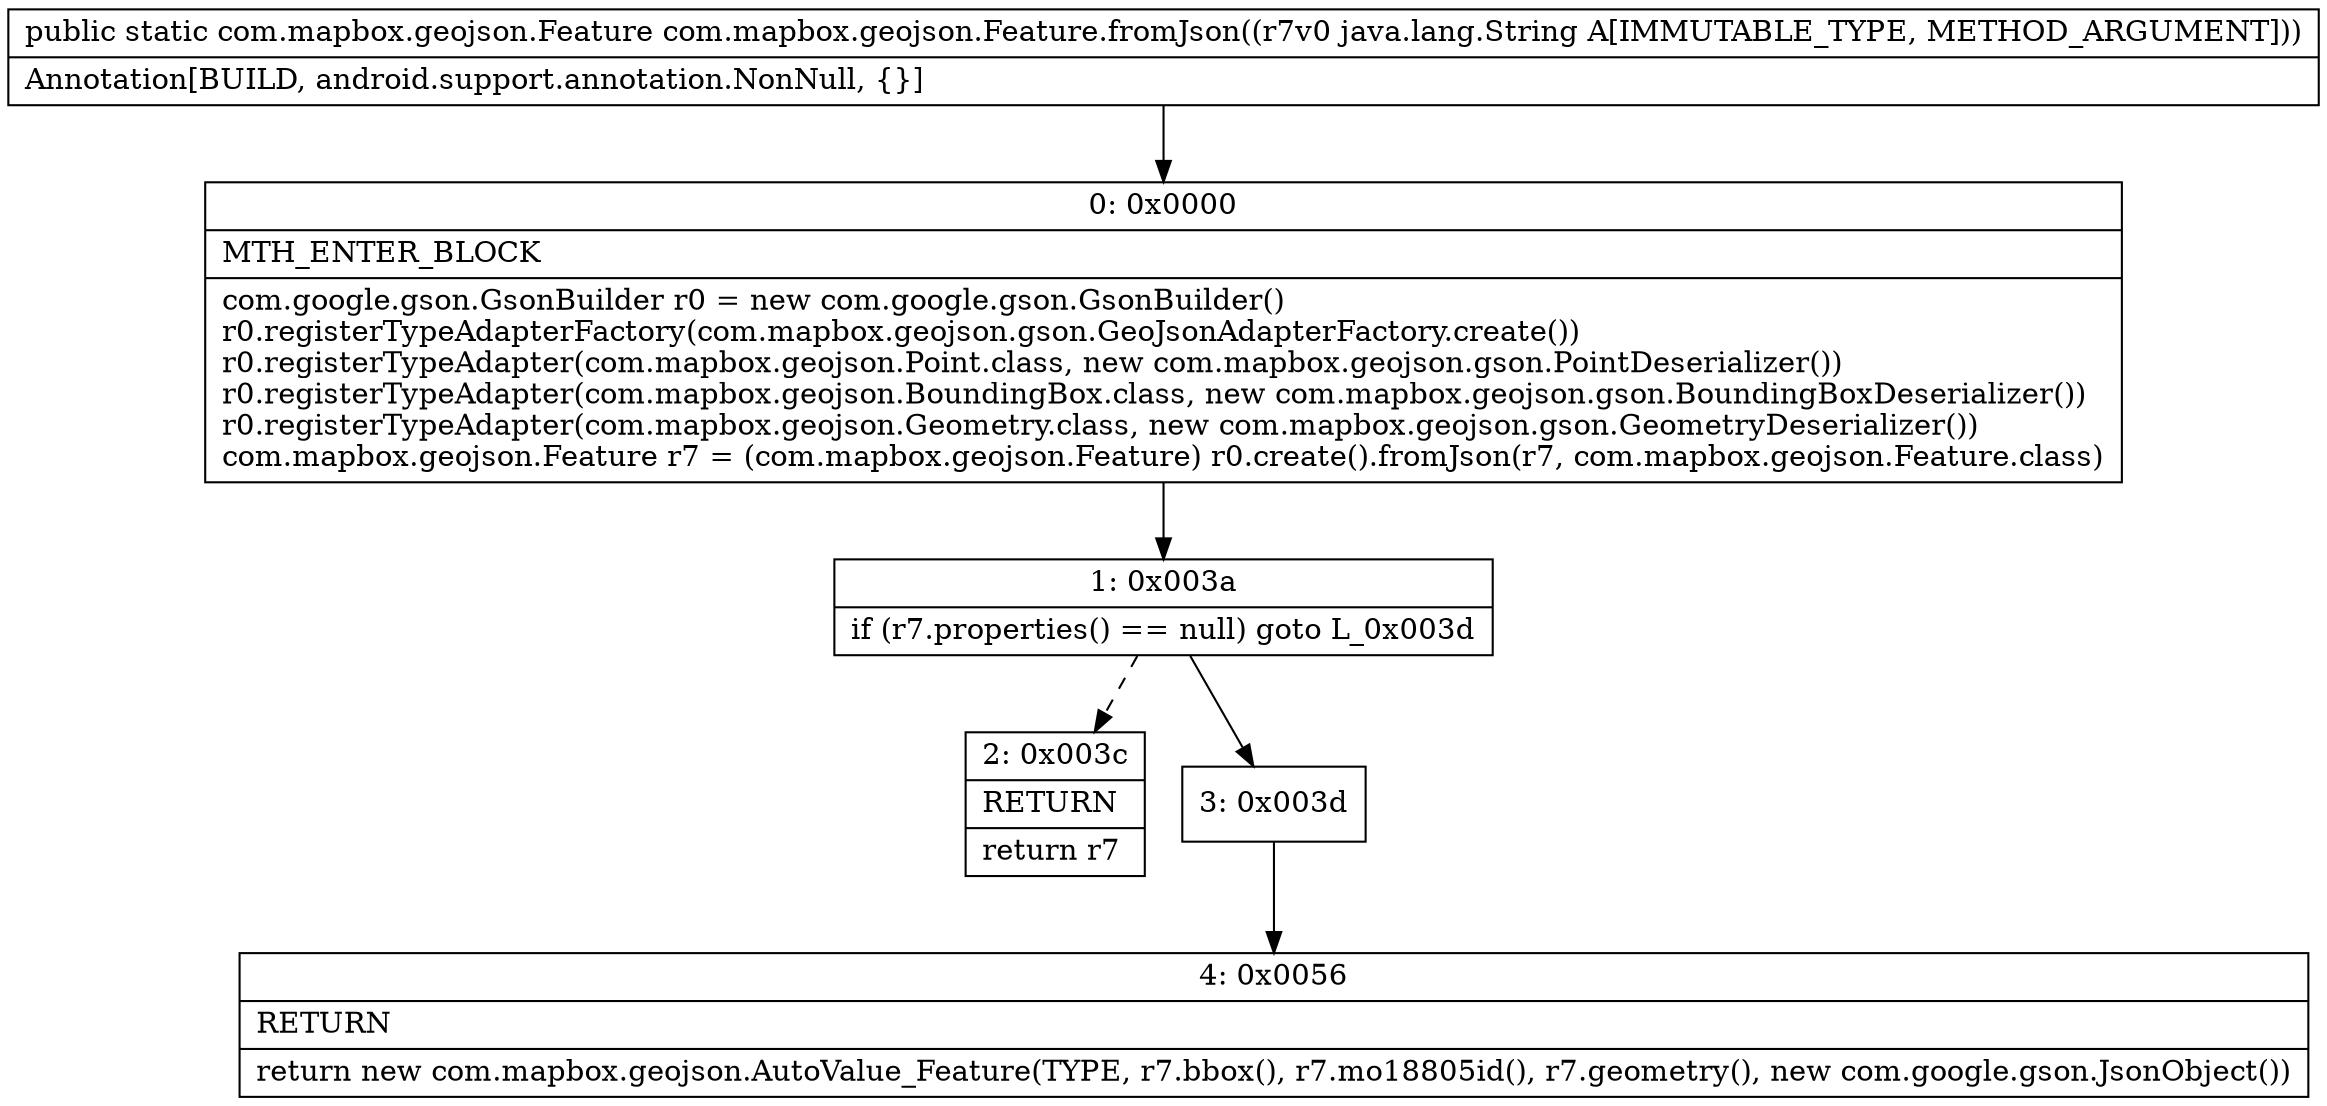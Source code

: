 digraph "CFG forcom.mapbox.geojson.Feature.fromJson(Ljava\/lang\/String;)Lcom\/mapbox\/geojson\/Feature;" {
Node_0 [shape=record,label="{0\:\ 0x0000|MTH_ENTER_BLOCK\l|com.google.gson.GsonBuilder r0 = new com.google.gson.GsonBuilder()\lr0.registerTypeAdapterFactory(com.mapbox.geojson.gson.GeoJsonAdapterFactory.create())\lr0.registerTypeAdapter(com.mapbox.geojson.Point.class, new com.mapbox.geojson.gson.PointDeserializer())\lr0.registerTypeAdapter(com.mapbox.geojson.BoundingBox.class, new com.mapbox.geojson.gson.BoundingBoxDeserializer())\lr0.registerTypeAdapter(com.mapbox.geojson.Geometry.class, new com.mapbox.geojson.gson.GeometryDeserializer())\lcom.mapbox.geojson.Feature r7 = (com.mapbox.geojson.Feature) r0.create().fromJson(r7, com.mapbox.geojson.Feature.class)\l}"];
Node_1 [shape=record,label="{1\:\ 0x003a|if (r7.properties() == null) goto L_0x003d\l}"];
Node_2 [shape=record,label="{2\:\ 0x003c|RETURN\l|return r7\l}"];
Node_3 [shape=record,label="{3\:\ 0x003d}"];
Node_4 [shape=record,label="{4\:\ 0x0056|RETURN\l|return new com.mapbox.geojson.AutoValue_Feature(TYPE, r7.bbox(), r7.mo18805id(), r7.geometry(), new com.google.gson.JsonObject())\l}"];
MethodNode[shape=record,label="{public static com.mapbox.geojson.Feature com.mapbox.geojson.Feature.fromJson((r7v0 java.lang.String A[IMMUTABLE_TYPE, METHOD_ARGUMENT]))  | Annotation[BUILD, android.support.annotation.NonNull, \{\}]\l}"];
MethodNode -> Node_0;
Node_0 -> Node_1;
Node_1 -> Node_2[style=dashed];
Node_1 -> Node_3;
Node_3 -> Node_4;
}

